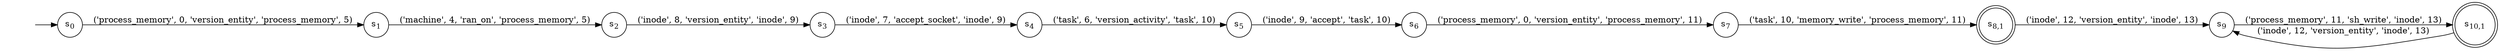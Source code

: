 digraph DFA {
    rankdir = LR;
    I [style = invis];
    I -> S0;
    S0 [label = <s<sub>0</sub>>, shape = circle];
    S1 [label = <s<sub>1</sub>>, shape = circle];
    S2 [label = <s<sub>2</sub>>, shape = circle];
    S3 [label = <s<sub>3</sub>>, shape = circle];
    S4 [label = <s<sub>4</sub>>, shape = circle];
    S5 [label = <s<sub>5</sub>>, shape = circle];
    S6 [label = <s<sub>6</sub>>, shape = circle];
    S7 [label = <s<sub>7</sub>>, shape = circle];
    S8 [label = <s<sub>8,1</sub>>, shape = circle, peripheries = 2];
    S9 [label = <s<sub>9</sub>>, shape = circle];
    S10 [label = <s<sub>10,1</sub>>, shape = circle, peripheries = 2];
    S10 -> S9 [label = "('inode', 12, 'version_entity', 'inode', 13)"];
    S9 -> S10 [label = "('process_memory', 11, 'sh_write', 'inode', 13)"];
    S8 -> S9 [label = "('inode', 12, 'version_entity', 'inode', 13)"];
    S7 -> S8 [label = "('task', 10, 'memory_write', 'process_memory', 11)"];
    S6 -> S7 [label = "('process_memory', 0, 'version_entity', 'process_memory', 11)"];
    S5 -> S6 [label = "('inode', 9, 'accept', 'task', 10)"];
    S4 -> S5 [label = "('task', 6, 'version_activity', 'task', 10)"];
    S3 -> S4 [label = "('inode', 7, 'accept_socket', 'inode', 9)"];
    S2 -> S3 [label = "('inode', 8, 'version_entity', 'inode', 9)"];
    S1 -> S2 [label = "('machine', 4, 'ran_on', 'process_memory', 5)"];
    S0 -> S1 [label = "('process_memory', 0, 'version_entity', 'process_memory', 5)"];
}
